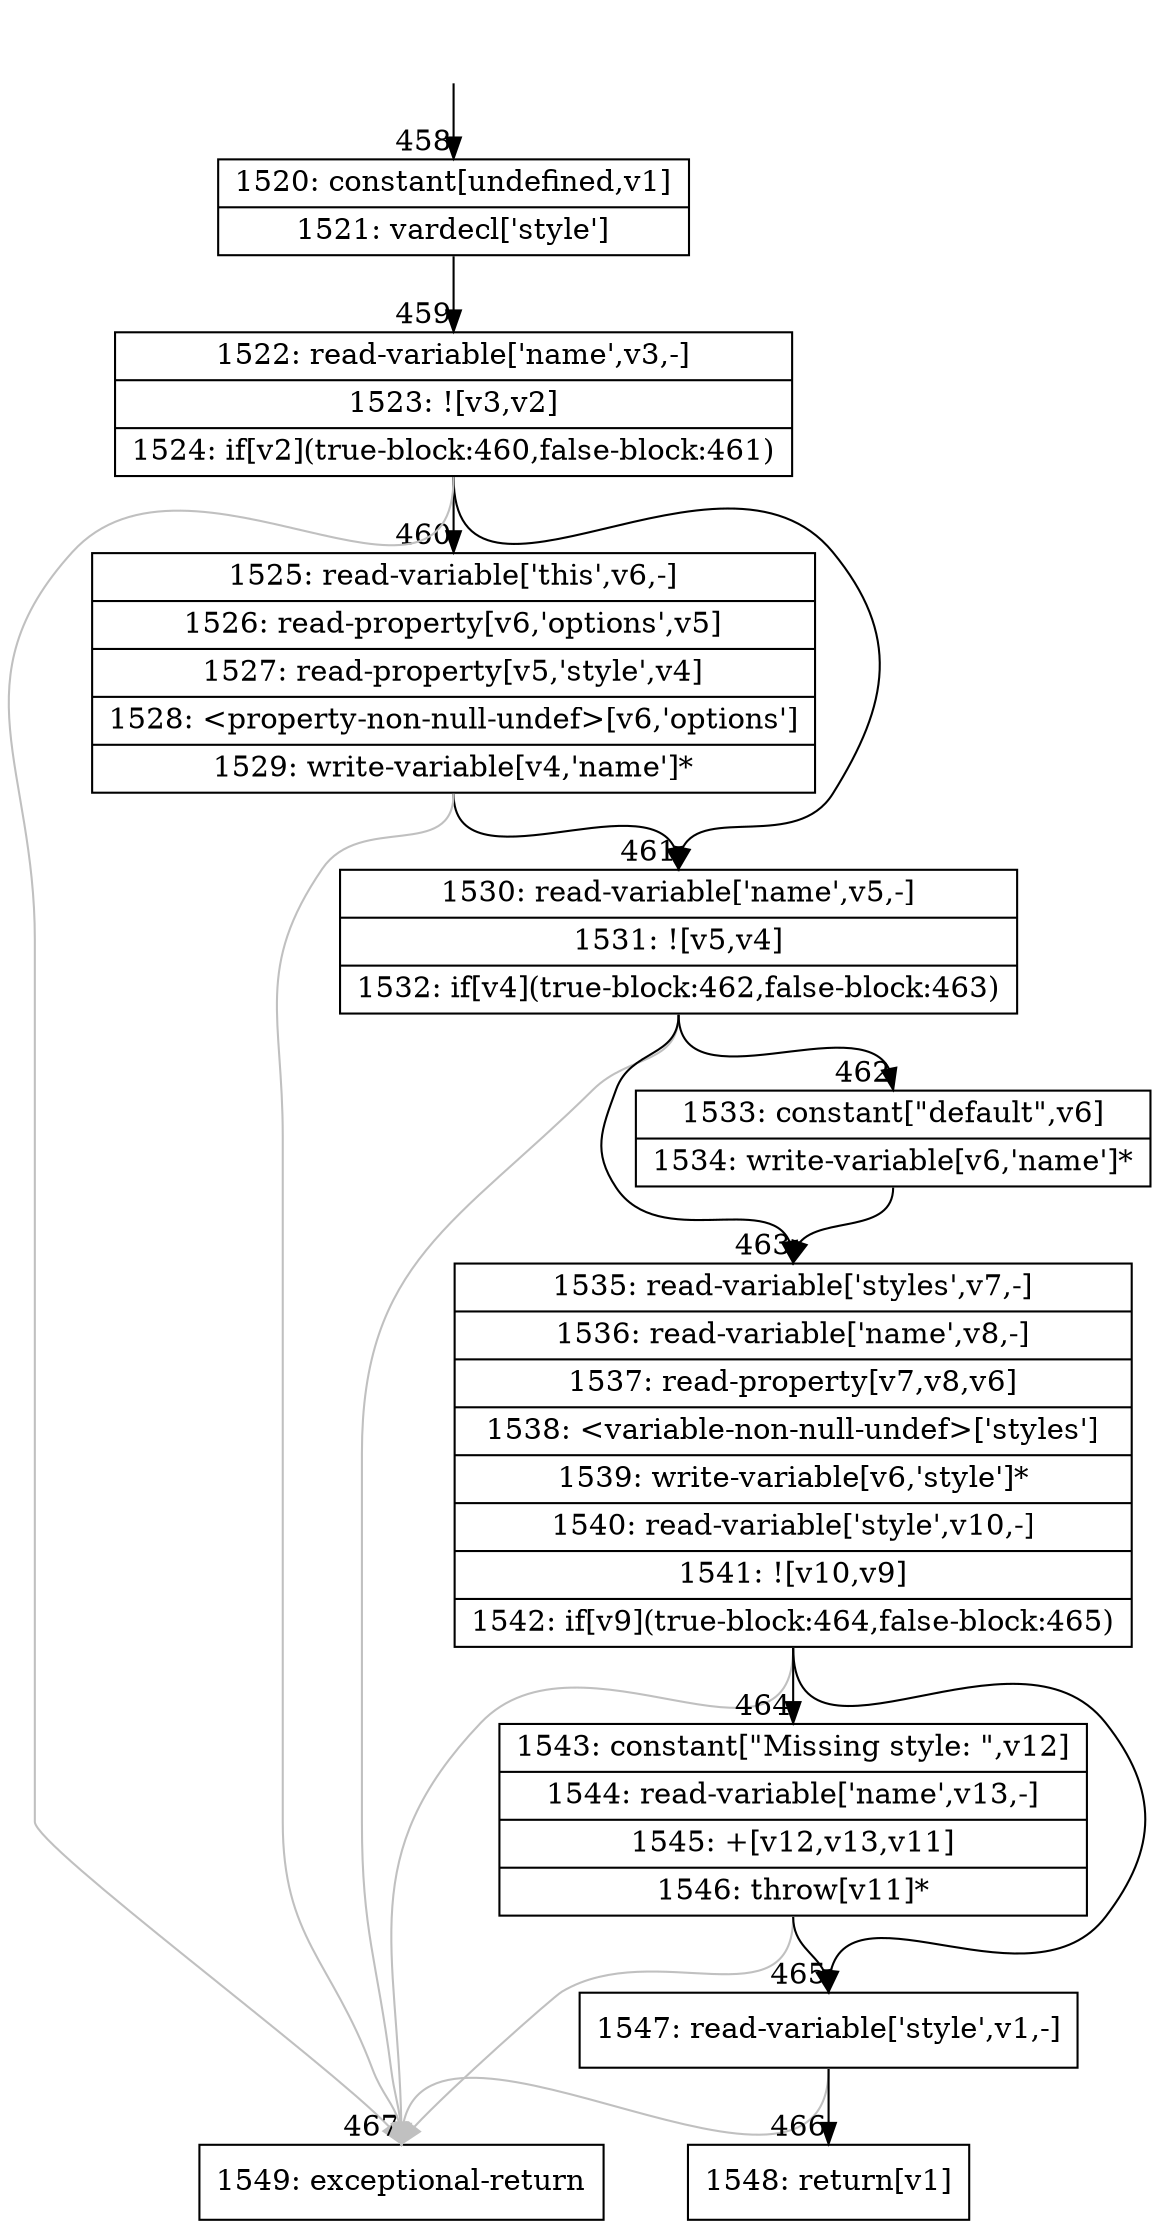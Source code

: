 digraph {
rankdir="TD"
BB_entry28[shape=none,label=""];
BB_entry28 -> BB458 [tailport=s, headport=n, headlabel="    458"]
BB458 [shape=record label="{1520: constant[undefined,v1]|1521: vardecl['style']}" ] 
BB458 -> BB459 [tailport=s, headport=n, headlabel="      459"]
BB459 [shape=record label="{1522: read-variable['name',v3,-]|1523: ![v3,v2]|1524: if[v2](true-block:460,false-block:461)}" ] 
BB459 -> BB460 [tailport=s, headport=n, headlabel="      460"]
BB459 -> BB461 [tailport=s, headport=n, headlabel="      461"]
BB459 -> BB467 [tailport=s, headport=n, color=gray, headlabel="      467"]
BB460 [shape=record label="{1525: read-variable['this',v6,-]|1526: read-property[v6,'options',v5]|1527: read-property[v5,'style',v4]|1528: \<property-non-null-undef\>[v6,'options']|1529: write-variable[v4,'name']*}" ] 
BB460 -> BB461 [tailport=s, headport=n]
BB460 -> BB467 [tailport=s, headport=n, color=gray]
BB461 [shape=record label="{1530: read-variable['name',v5,-]|1531: ![v5,v4]|1532: if[v4](true-block:462,false-block:463)}" ] 
BB461 -> BB462 [tailport=s, headport=n, headlabel="      462"]
BB461 -> BB463 [tailport=s, headport=n, headlabel="      463"]
BB461 -> BB467 [tailport=s, headport=n, color=gray]
BB462 [shape=record label="{1533: constant[\"default\",v6]|1534: write-variable[v6,'name']*}" ] 
BB462 -> BB463 [tailport=s, headport=n]
BB463 [shape=record label="{1535: read-variable['styles',v7,-]|1536: read-variable['name',v8,-]|1537: read-property[v7,v8,v6]|1538: \<variable-non-null-undef\>['styles']|1539: write-variable[v6,'style']*|1540: read-variable['style',v10,-]|1541: ![v10,v9]|1542: if[v9](true-block:464,false-block:465)}" ] 
BB463 -> BB464 [tailport=s, headport=n, headlabel="      464"]
BB463 -> BB465 [tailport=s, headport=n, headlabel="      465"]
BB463 -> BB467 [tailport=s, headport=n, color=gray]
BB464 [shape=record label="{1543: constant[\"Missing style: \",v12]|1544: read-variable['name',v13,-]|1545: +[v12,v13,v11]|1546: throw[v11]*}" ] 
BB464 -> BB465 [tailport=s, headport=n]
BB464 -> BB467 [tailport=s, headport=n, color=gray]
BB465 [shape=record label="{1547: read-variable['style',v1,-]}" ] 
BB465 -> BB466 [tailport=s, headport=n, headlabel="      466"]
BB465 -> BB467 [tailport=s, headport=n, color=gray]
BB466 [shape=record label="{1548: return[v1]}" ] 
BB467 [shape=record label="{1549: exceptional-return}" ] 
//#$~ 401
}
